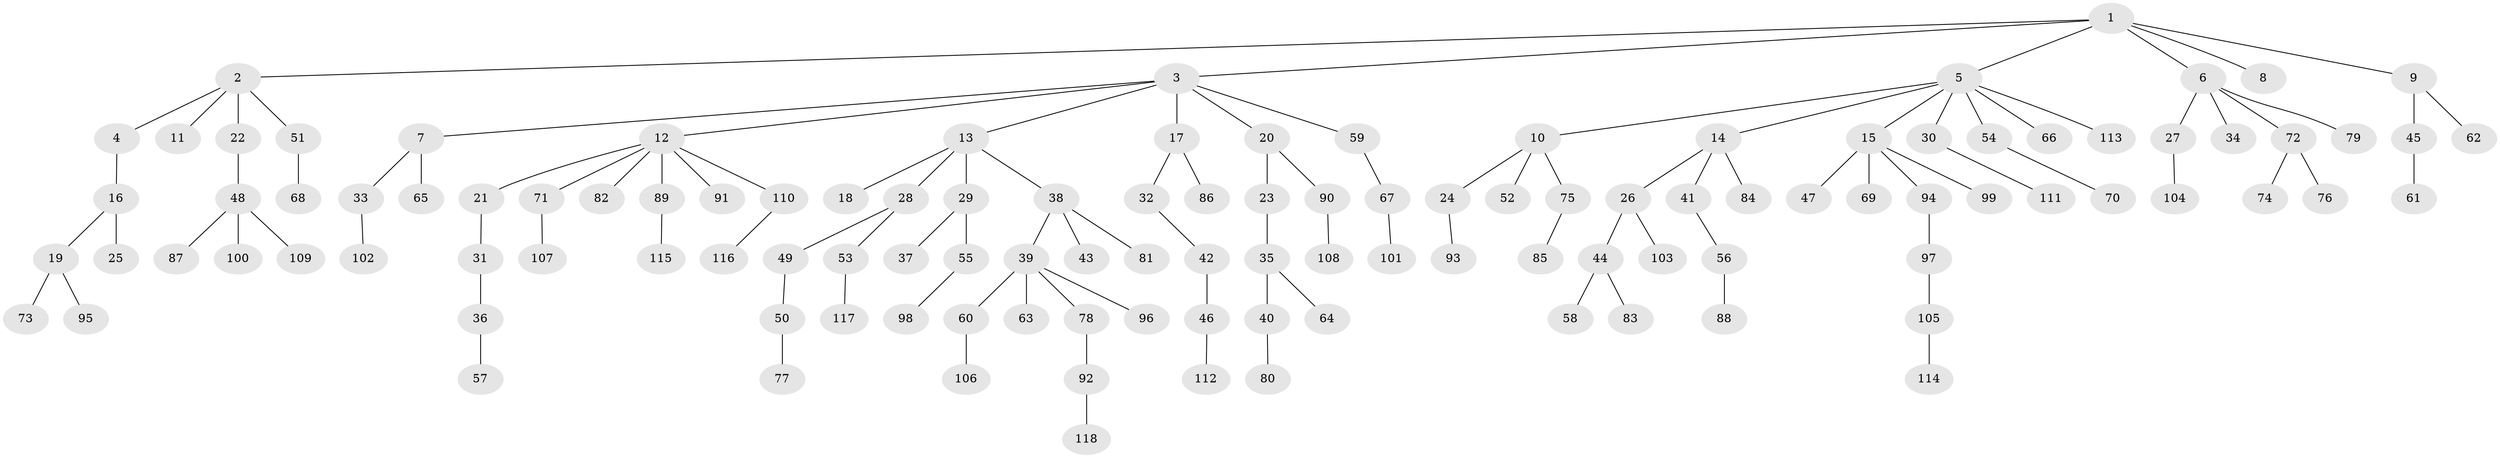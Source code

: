 // Generated by graph-tools (version 1.1) at 2025/36/03/09/25 02:36:54]
// undirected, 118 vertices, 117 edges
graph export_dot {
graph [start="1"]
  node [color=gray90,style=filled];
  1;
  2;
  3;
  4;
  5;
  6;
  7;
  8;
  9;
  10;
  11;
  12;
  13;
  14;
  15;
  16;
  17;
  18;
  19;
  20;
  21;
  22;
  23;
  24;
  25;
  26;
  27;
  28;
  29;
  30;
  31;
  32;
  33;
  34;
  35;
  36;
  37;
  38;
  39;
  40;
  41;
  42;
  43;
  44;
  45;
  46;
  47;
  48;
  49;
  50;
  51;
  52;
  53;
  54;
  55;
  56;
  57;
  58;
  59;
  60;
  61;
  62;
  63;
  64;
  65;
  66;
  67;
  68;
  69;
  70;
  71;
  72;
  73;
  74;
  75;
  76;
  77;
  78;
  79;
  80;
  81;
  82;
  83;
  84;
  85;
  86;
  87;
  88;
  89;
  90;
  91;
  92;
  93;
  94;
  95;
  96;
  97;
  98;
  99;
  100;
  101;
  102;
  103;
  104;
  105;
  106;
  107;
  108;
  109;
  110;
  111;
  112;
  113;
  114;
  115;
  116;
  117;
  118;
  1 -- 2;
  1 -- 3;
  1 -- 5;
  1 -- 6;
  1 -- 8;
  1 -- 9;
  2 -- 4;
  2 -- 11;
  2 -- 22;
  2 -- 51;
  3 -- 7;
  3 -- 12;
  3 -- 13;
  3 -- 17;
  3 -- 20;
  3 -- 59;
  4 -- 16;
  5 -- 10;
  5 -- 14;
  5 -- 15;
  5 -- 30;
  5 -- 54;
  5 -- 66;
  5 -- 113;
  6 -- 27;
  6 -- 34;
  6 -- 72;
  6 -- 79;
  7 -- 33;
  7 -- 65;
  9 -- 45;
  9 -- 62;
  10 -- 24;
  10 -- 52;
  10 -- 75;
  12 -- 21;
  12 -- 71;
  12 -- 82;
  12 -- 89;
  12 -- 91;
  12 -- 110;
  13 -- 18;
  13 -- 28;
  13 -- 29;
  13 -- 38;
  14 -- 26;
  14 -- 41;
  14 -- 84;
  15 -- 47;
  15 -- 69;
  15 -- 94;
  15 -- 99;
  16 -- 19;
  16 -- 25;
  17 -- 32;
  17 -- 86;
  19 -- 73;
  19 -- 95;
  20 -- 23;
  20 -- 90;
  21 -- 31;
  22 -- 48;
  23 -- 35;
  24 -- 93;
  26 -- 44;
  26 -- 103;
  27 -- 104;
  28 -- 49;
  28 -- 53;
  29 -- 37;
  29 -- 55;
  30 -- 111;
  31 -- 36;
  32 -- 42;
  33 -- 102;
  35 -- 40;
  35 -- 64;
  36 -- 57;
  38 -- 39;
  38 -- 43;
  38 -- 81;
  39 -- 60;
  39 -- 63;
  39 -- 78;
  39 -- 96;
  40 -- 80;
  41 -- 56;
  42 -- 46;
  44 -- 58;
  44 -- 83;
  45 -- 61;
  46 -- 112;
  48 -- 87;
  48 -- 100;
  48 -- 109;
  49 -- 50;
  50 -- 77;
  51 -- 68;
  53 -- 117;
  54 -- 70;
  55 -- 98;
  56 -- 88;
  59 -- 67;
  60 -- 106;
  67 -- 101;
  71 -- 107;
  72 -- 74;
  72 -- 76;
  75 -- 85;
  78 -- 92;
  89 -- 115;
  90 -- 108;
  92 -- 118;
  94 -- 97;
  97 -- 105;
  105 -- 114;
  110 -- 116;
}
